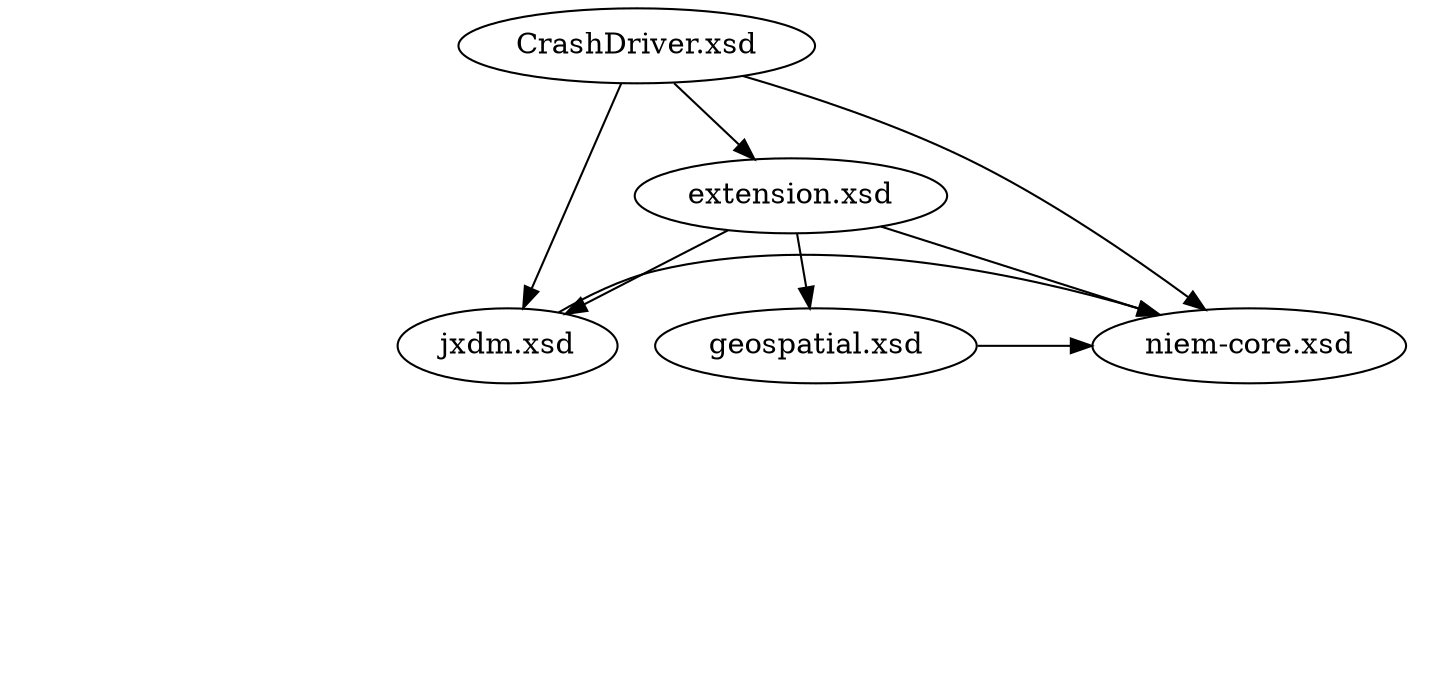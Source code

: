 digraph schemas {

	// layouts
    // layout="circo";
    layout="dot";
    
    // layout="fdp";
    // layout="neato";
    // layout="osage";
    // layout="patchwork";
    // layout="sfdp";
    // layout="twopi";

	// extension

	CrashDriver [label="CrashDriver.xsd"];
		CrashDriver -> niem_core;
		CrashDriver -> jxdm;
		CrashDriver -> extension;
		CrashDriver -> structures [style="invis"];

	extension [label="extension.xsd"];
		extension -> niem_core;
		extension -> jxdm;
		extension -> geospatial;
		extension -> niem_xs [style="invis"];
		extension -> structures [style="invis"];

	// external
	gml [label="gml.xsd", style="invis"];
		gml -> xlinks [style="invis"];
	xlinks [label="xlinks.xsd", style="invis"];


	structures [label="structures.xsd", style="invis"];


	// core

	niem_core [label="niem-core.xsd"];
		niem_core -> niem_xs [style="invis"];
		niem_core -> structures [style="invis"];

	// domains
	jxdm [label="jxdm.xsd"];
		jxdm -> aamva_d20 [style="invis"];
		jxdm -> niem_core;
		jxdm -> niem_xs [style="invis"];
		jxdm -> structures [style="invis"];

	// codes

	aamva_d20 [label="aamva_d20.xsd", style="invis"];
		aamva_d20 -> structures [style="invis"];

	// adapters

	geospatial [label="geospatial.xsd"];
		geospatial -> niem_core;
		geospatial -> structures [style="invis"];
		geospatial -> gml [style="invis"];

	niem_xs [label="niem-xs.xsd", style="invis"];
		niem_xs -> structures [style="invis"];

	// ========================

{ rank="source" CrashDriver }
{ rank="same" extension }
{ rank="same" niem_core, geospatial, jxdm }
{ rank="same" aamva_d20 }
{ rank="same" gml, xlinks }
{ rank="same" structures, niem_xs }

}